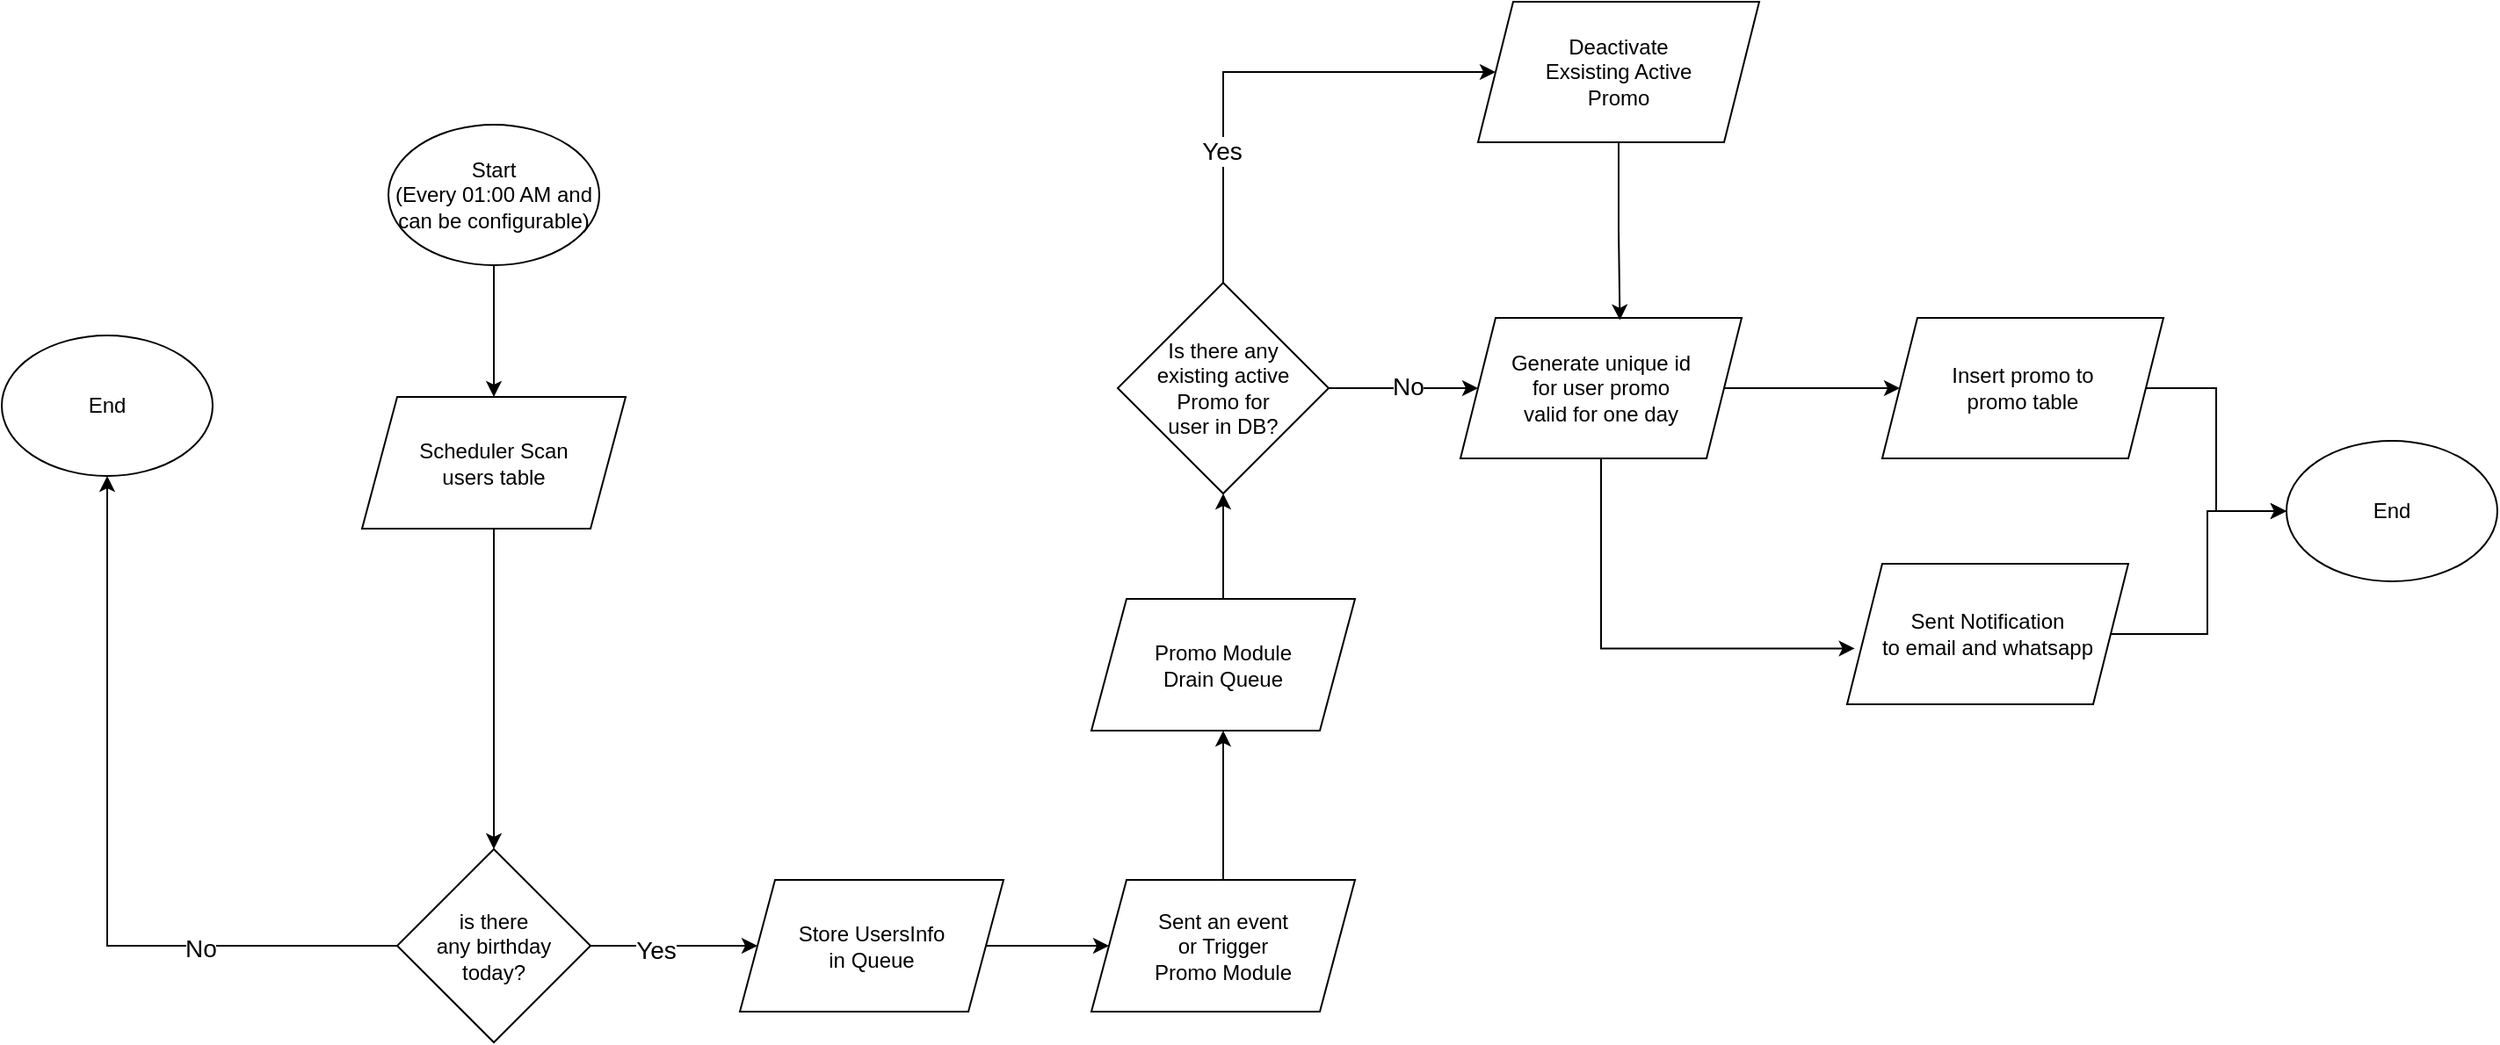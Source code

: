 <mxfile version="24.4.0" type="device" pages="2">
  <diagram name="Flowchart" id="p_P1hMdHJnAPHB5MofAL">
    <mxGraphModel dx="2504" dy="889" grid="1" gridSize="10" guides="1" tooltips="1" connect="1" arrows="1" fold="1" page="1" pageScale="1" pageWidth="850" pageHeight="1100" math="0" shadow="0">
      <root>
        <mxCell id="0" />
        <mxCell id="1" parent="0" />
        <mxCell id="lJh2u2w5arlxgXNAOQUX-12" style="edgeStyle=orthogonalEdgeStyle;rounded=0;orthogonalLoop=1;jettySize=auto;html=1;entryX=0.5;entryY=0;entryDx=0;entryDy=0;" edge="1" parent="1" source="lJh2u2w5arlxgXNAOQUX-1" target="lJh2u2w5arlxgXNAOQUX-2">
          <mxGeometry relative="1" as="geometry" />
        </mxCell>
        <mxCell id="lJh2u2w5arlxgXNAOQUX-1" value="Start&lt;br&gt;(Every 01:00 AM and can be configurable)" style="ellipse;whiteSpace=wrap;html=1;" vertex="1" parent="1">
          <mxGeometry x="-65" y="324" width="120" height="80" as="geometry" />
        </mxCell>
        <mxCell id="lJh2u2w5arlxgXNAOQUX-13" style="edgeStyle=orthogonalEdgeStyle;rounded=0;orthogonalLoop=1;jettySize=auto;html=1;entryX=0.5;entryY=0;entryDx=0;entryDy=0;" edge="1" parent="1" source="lJh2u2w5arlxgXNAOQUX-2" target="lJh2u2w5arlxgXNAOQUX-3">
          <mxGeometry relative="1" as="geometry" />
        </mxCell>
        <mxCell id="lJh2u2w5arlxgXNAOQUX-2" value="Scheduler Scan &lt;br&gt;users table" style="shape=parallelogram;perimeter=parallelogramPerimeter;whiteSpace=wrap;html=1;fixedSize=1;" vertex="1" parent="1">
          <mxGeometry x="-80" y="479" width="150" height="75" as="geometry" />
        </mxCell>
        <mxCell id="lJh2u2w5arlxgXNAOQUX-14" style="edgeStyle=orthogonalEdgeStyle;rounded=0;orthogonalLoop=1;jettySize=auto;html=1;entryX=0;entryY=0.5;entryDx=0;entryDy=0;" edge="1" parent="1" source="lJh2u2w5arlxgXNAOQUX-3" target="lJh2u2w5arlxgXNAOQUX-4">
          <mxGeometry relative="1" as="geometry" />
        </mxCell>
        <mxCell id="lJh2u2w5arlxgXNAOQUX-15" value="&lt;font style=&quot;font-size: 14px;&quot;&gt;Yes&lt;/font&gt;" style="edgeLabel;html=1;align=center;verticalAlign=middle;resizable=0;points=[];" vertex="1" connectable="0" parent="lJh2u2w5arlxgXNAOQUX-14">
          <mxGeometry x="-0.221" y="-1" relative="1" as="geometry">
            <mxPoint y="1" as="offset" />
          </mxGeometry>
        </mxCell>
        <mxCell id="lJh2u2w5arlxgXNAOQUX-3" value="is there&lt;br&gt;any birthday&lt;br&gt;today?" style="rhombus;whiteSpace=wrap;html=1;" vertex="1" parent="1">
          <mxGeometry x="-60" y="736.5" width="110" height="110" as="geometry" />
        </mxCell>
        <mxCell id="lJh2u2w5arlxgXNAOQUX-23" style="edgeStyle=orthogonalEdgeStyle;rounded=0;orthogonalLoop=1;jettySize=auto;html=1;entryX=0;entryY=0.5;entryDx=0;entryDy=0;" edge="1" parent="1" source="lJh2u2w5arlxgXNAOQUX-4" target="lJh2u2w5arlxgXNAOQUX-5">
          <mxGeometry relative="1" as="geometry" />
        </mxCell>
        <mxCell id="lJh2u2w5arlxgXNAOQUX-4" value="Store UsersInfo&lt;br&gt;in Queue" style="shape=parallelogram;perimeter=parallelogramPerimeter;whiteSpace=wrap;html=1;fixedSize=1;" vertex="1" parent="1">
          <mxGeometry x="135" y="754" width="150" height="75" as="geometry" />
        </mxCell>
        <mxCell id="lJh2u2w5arlxgXNAOQUX-24" style="edgeStyle=orthogonalEdgeStyle;rounded=0;orthogonalLoop=1;jettySize=auto;html=1;" edge="1" parent="1" source="lJh2u2w5arlxgXNAOQUX-5" target="lJh2u2w5arlxgXNAOQUX-7">
          <mxGeometry relative="1" as="geometry" />
        </mxCell>
        <mxCell id="lJh2u2w5arlxgXNAOQUX-5" value="Sent an event&lt;br&gt;or Trigger&lt;br&gt;Promo Module" style="shape=parallelogram;perimeter=parallelogramPerimeter;whiteSpace=wrap;html=1;fixedSize=1;" vertex="1" parent="1">
          <mxGeometry x="335" y="754" width="150" height="75" as="geometry" />
        </mxCell>
        <mxCell id="lJh2u2w5arlxgXNAOQUX-25" style="edgeStyle=orthogonalEdgeStyle;rounded=0;orthogonalLoop=1;jettySize=auto;html=1;entryX=0.5;entryY=1;entryDx=0;entryDy=0;" edge="1" parent="1" source="lJh2u2w5arlxgXNAOQUX-7" target="lJh2u2w5arlxgXNAOQUX-9">
          <mxGeometry relative="1" as="geometry" />
        </mxCell>
        <mxCell id="lJh2u2w5arlxgXNAOQUX-7" value="Promo Module&lt;br&gt;Drain Queue" style="shape=parallelogram;perimeter=parallelogramPerimeter;whiteSpace=wrap;html=1;fixedSize=1;" vertex="1" parent="1">
          <mxGeometry x="335" y="594" width="150" height="75" as="geometry" />
        </mxCell>
        <mxCell id="lJh2u2w5arlxgXNAOQUX-30" style="edgeStyle=orthogonalEdgeStyle;rounded=0;orthogonalLoop=1;jettySize=auto;html=1;entryX=0;entryY=0.5;entryDx=0;entryDy=0;" edge="1" parent="1" source="lJh2u2w5arlxgXNAOQUX-8" target="lJh2u2w5arlxgXNAOQUX-11">
          <mxGeometry relative="1" as="geometry" />
        </mxCell>
        <mxCell id="lJh2u2w5arlxgXNAOQUX-8" value="Generate unique id&lt;br&gt;for user promo&lt;br&gt;valid for one day" style="shape=parallelogram;perimeter=parallelogramPerimeter;whiteSpace=wrap;html=1;fixedSize=1;" vertex="1" parent="1">
          <mxGeometry x="545" y="434" width="160" height="80" as="geometry" />
        </mxCell>
        <mxCell id="lJh2u2w5arlxgXNAOQUX-29" style="edgeStyle=orthogonalEdgeStyle;rounded=0;orthogonalLoop=1;jettySize=auto;html=1;entryX=0;entryY=0.5;entryDx=0;entryDy=0;" edge="1" parent="1" source="lJh2u2w5arlxgXNAOQUX-9" target="lJh2u2w5arlxgXNAOQUX-8">
          <mxGeometry relative="1" as="geometry" />
        </mxCell>
        <mxCell id="lJh2u2w5arlxgXNAOQUX-31" value="&lt;font style=&quot;font-size: 14px;&quot;&gt;No&lt;/font&gt;" style="edgeLabel;html=1;align=center;verticalAlign=middle;resizable=0;points=[];" vertex="1" connectable="0" parent="lJh2u2w5arlxgXNAOQUX-29">
          <mxGeometry x="0.046" y="1" relative="1" as="geometry">
            <mxPoint as="offset" />
          </mxGeometry>
        </mxCell>
        <mxCell id="lJh2u2w5arlxgXNAOQUX-37" style="edgeStyle=orthogonalEdgeStyle;rounded=0;orthogonalLoop=1;jettySize=auto;html=1;entryX=0;entryY=0.5;entryDx=0;entryDy=0;" edge="1" parent="1" source="lJh2u2w5arlxgXNAOQUX-9" target="lJh2u2w5arlxgXNAOQUX-36">
          <mxGeometry relative="1" as="geometry">
            <Array as="points">
              <mxPoint x="410" y="294" />
            </Array>
          </mxGeometry>
        </mxCell>
        <mxCell id="lJh2u2w5arlxgXNAOQUX-38" value="&lt;font style=&quot;font-size: 14px;&quot;&gt;Yes&lt;/font&gt;" style="edgeLabel;html=1;align=center;verticalAlign=middle;resizable=0;points=[];" vertex="1" connectable="0" parent="lJh2u2w5arlxgXNAOQUX-37">
          <mxGeometry x="-0.455" y="1" relative="1" as="geometry">
            <mxPoint as="offset" />
          </mxGeometry>
        </mxCell>
        <mxCell id="lJh2u2w5arlxgXNAOQUX-9" value="Is there any&lt;br&gt;existing active&lt;br&gt;Promo for&lt;br&gt;user in DB?" style="rhombus;whiteSpace=wrap;html=1;" vertex="1" parent="1">
          <mxGeometry x="350" y="414" width="120" height="120" as="geometry" />
        </mxCell>
        <mxCell id="lJh2u2w5arlxgXNAOQUX-35" style="edgeStyle=orthogonalEdgeStyle;rounded=0;orthogonalLoop=1;jettySize=auto;html=1;entryX=0;entryY=0.5;entryDx=0;entryDy=0;" edge="1" parent="1" source="lJh2u2w5arlxgXNAOQUX-10" target="lJh2u2w5arlxgXNAOQUX-33">
          <mxGeometry relative="1" as="geometry" />
        </mxCell>
        <mxCell id="lJh2u2w5arlxgXNAOQUX-10" value="Sent Notification&lt;br&gt;to email and whatsapp" style="shape=parallelogram;perimeter=parallelogramPerimeter;whiteSpace=wrap;html=1;fixedSize=1;" vertex="1" parent="1">
          <mxGeometry x="765" y="574" width="160" height="80" as="geometry" />
        </mxCell>
        <mxCell id="lJh2u2w5arlxgXNAOQUX-34" style="edgeStyle=orthogonalEdgeStyle;rounded=0;orthogonalLoop=1;jettySize=auto;html=1;" edge="1" parent="1" source="lJh2u2w5arlxgXNAOQUX-11" target="lJh2u2w5arlxgXNAOQUX-33">
          <mxGeometry relative="1" as="geometry">
            <Array as="points">
              <mxPoint x="975" y="474" />
              <mxPoint x="975" y="544" />
            </Array>
          </mxGeometry>
        </mxCell>
        <mxCell id="lJh2u2w5arlxgXNAOQUX-11" value="Insert promo to&lt;br&gt;promo table" style="shape=parallelogram;perimeter=parallelogramPerimeter;whiteSpace=wrap;html=1;fixedSize=1;" vertex="1" parent="1">
          <mxGeometry x="785" y="434" width="160" height="80" as="geometry" />
        </mxCell>
        <mxCell id="lJh2u2w5arlxgXNAOQUX-20" style="edgeStyle=orthogonalEdgeStyle;rounded=0;orthogonalLoop=1;jettySize=auto;html=1;entryX=0.5;entryY=1;entryDx=0;entryDy=0;" edge="1" parent="1" source="lJh2u2w5arlxgXNAOQUX-3" target="lJh2u2w5arlxgXNAOQUX-41">
          <mxGeometry relative="1" as="geometry">
            <mxPoint x="-230.05" y="554" as="targetPoint" />
          </mxGeometry>
        </mxCell>
        <mxCell id="lJh2u2w5arlxgXNAOQUX-21" value="&lt;font style=&quot;font-size: 14px;&quot;&gt;No&lt;/font&gt;" style="edgeLabel;html=1;align=center;verticalAlign=middle;resizable=0;points=[];" vertex="1" connectable="0" parent="lJh2u2w5arlxgXNAOQUX-20">
          <mxGeometry x="-0.482" y="1" relative="1" as="geometry">
            <mxPoint as="offset" />
          </mxGeometry>
        </mxCell>
        <mxCell id="lJh2u2w5arlxgXNAOQUX-32" style="edgeStyle=orthogonalEdgeStyle;rounded=0;orthogonalLoop=1;jettySize=auto;html=1;entryX=0.027;entryY=0.603;entryDx=0;entryDy=0;entryPerimeter=0;" edge="1" parent="1" source="lJh2u2w5arlxgXNAOQUX-8" target="lJh2u2w5arlxgXNAOQUX-10">
          <mxGeometry relative="1" as="geometry">
            <Array as="points">
              <mxPoint x="625" y="622" />
            </Array>
          </mxGeometry>
        </mxCell>
        <mxCell id="lJh2u2w5arlxgXNAOQUX-33" value="End" style="ellipse;whiteSpace=wrap;html=1;" vertex="1" parent="1">
          <mxGeometry x="1015" y="504" width="120" height="80" as="geometry" />
        </mxCell>
        <mxCell id="lJh2u2w5arlxgXNAOQUX-36" value="Deactivate&lt;br&gt;Exsisting Active&lt;br&gt;Promo" style="shape=parallelogram;perimeter=parallelogramPerimeter;whiteSpace=wrap;html=1;fixedSize=1;" vertex="1" parent="1">
          <mxGeometry x="555" y="254" width="160" height="80" as="geometry" />
        </mxCell>
        <mxCell id="lJh2u2w5arlxgXNAOQUX-40" style="edgeStyle=orthogonalEdgeStyle;rounded=0;orthogonalLoop=1;jettySize=auto;html=1;entryX=0.567;entryY=0.016;entryDx=0;entryDy=0;entryPerimeter=0;" edge="1" parent="1" source="lJh2u2w5arlxgXNAOQUX-36" target="lJh2u2w5arlxgXNAOQUX-8">
          <mxGeometry relative="1" as="geometry" />
        </mxCell>
        <mxCell id="lJh2u2w5arlxgXNAOQUX-41" value="End" style="ellipse;whiteSpace=wrap;html=1;" vertex="1" parent="1">
          <mxGeometry x="-285" y="444" width="120" height="80" as="geometry" />
        </mxCell>
      </root>
    </mxGraphModel>
  </diagram>
  <diagram id="zORn170QycO7Xj_4ount" name="Page-2">
    <mxGraphModel dx="2556" dy="1375" grid="1" gridSize="10" guides="1" tooltips="1" connect="1" arrows="1" fold="1" page="1" pageScale="1" pageWidth="850" pageHeight="1100" math="0" shadow="0">
      <root>
        <mxCell id="0" />
        <mxCell id="1" parent="0" />
      </root>
    </mxGraphModel>
  </diagram>
</mxfile>
